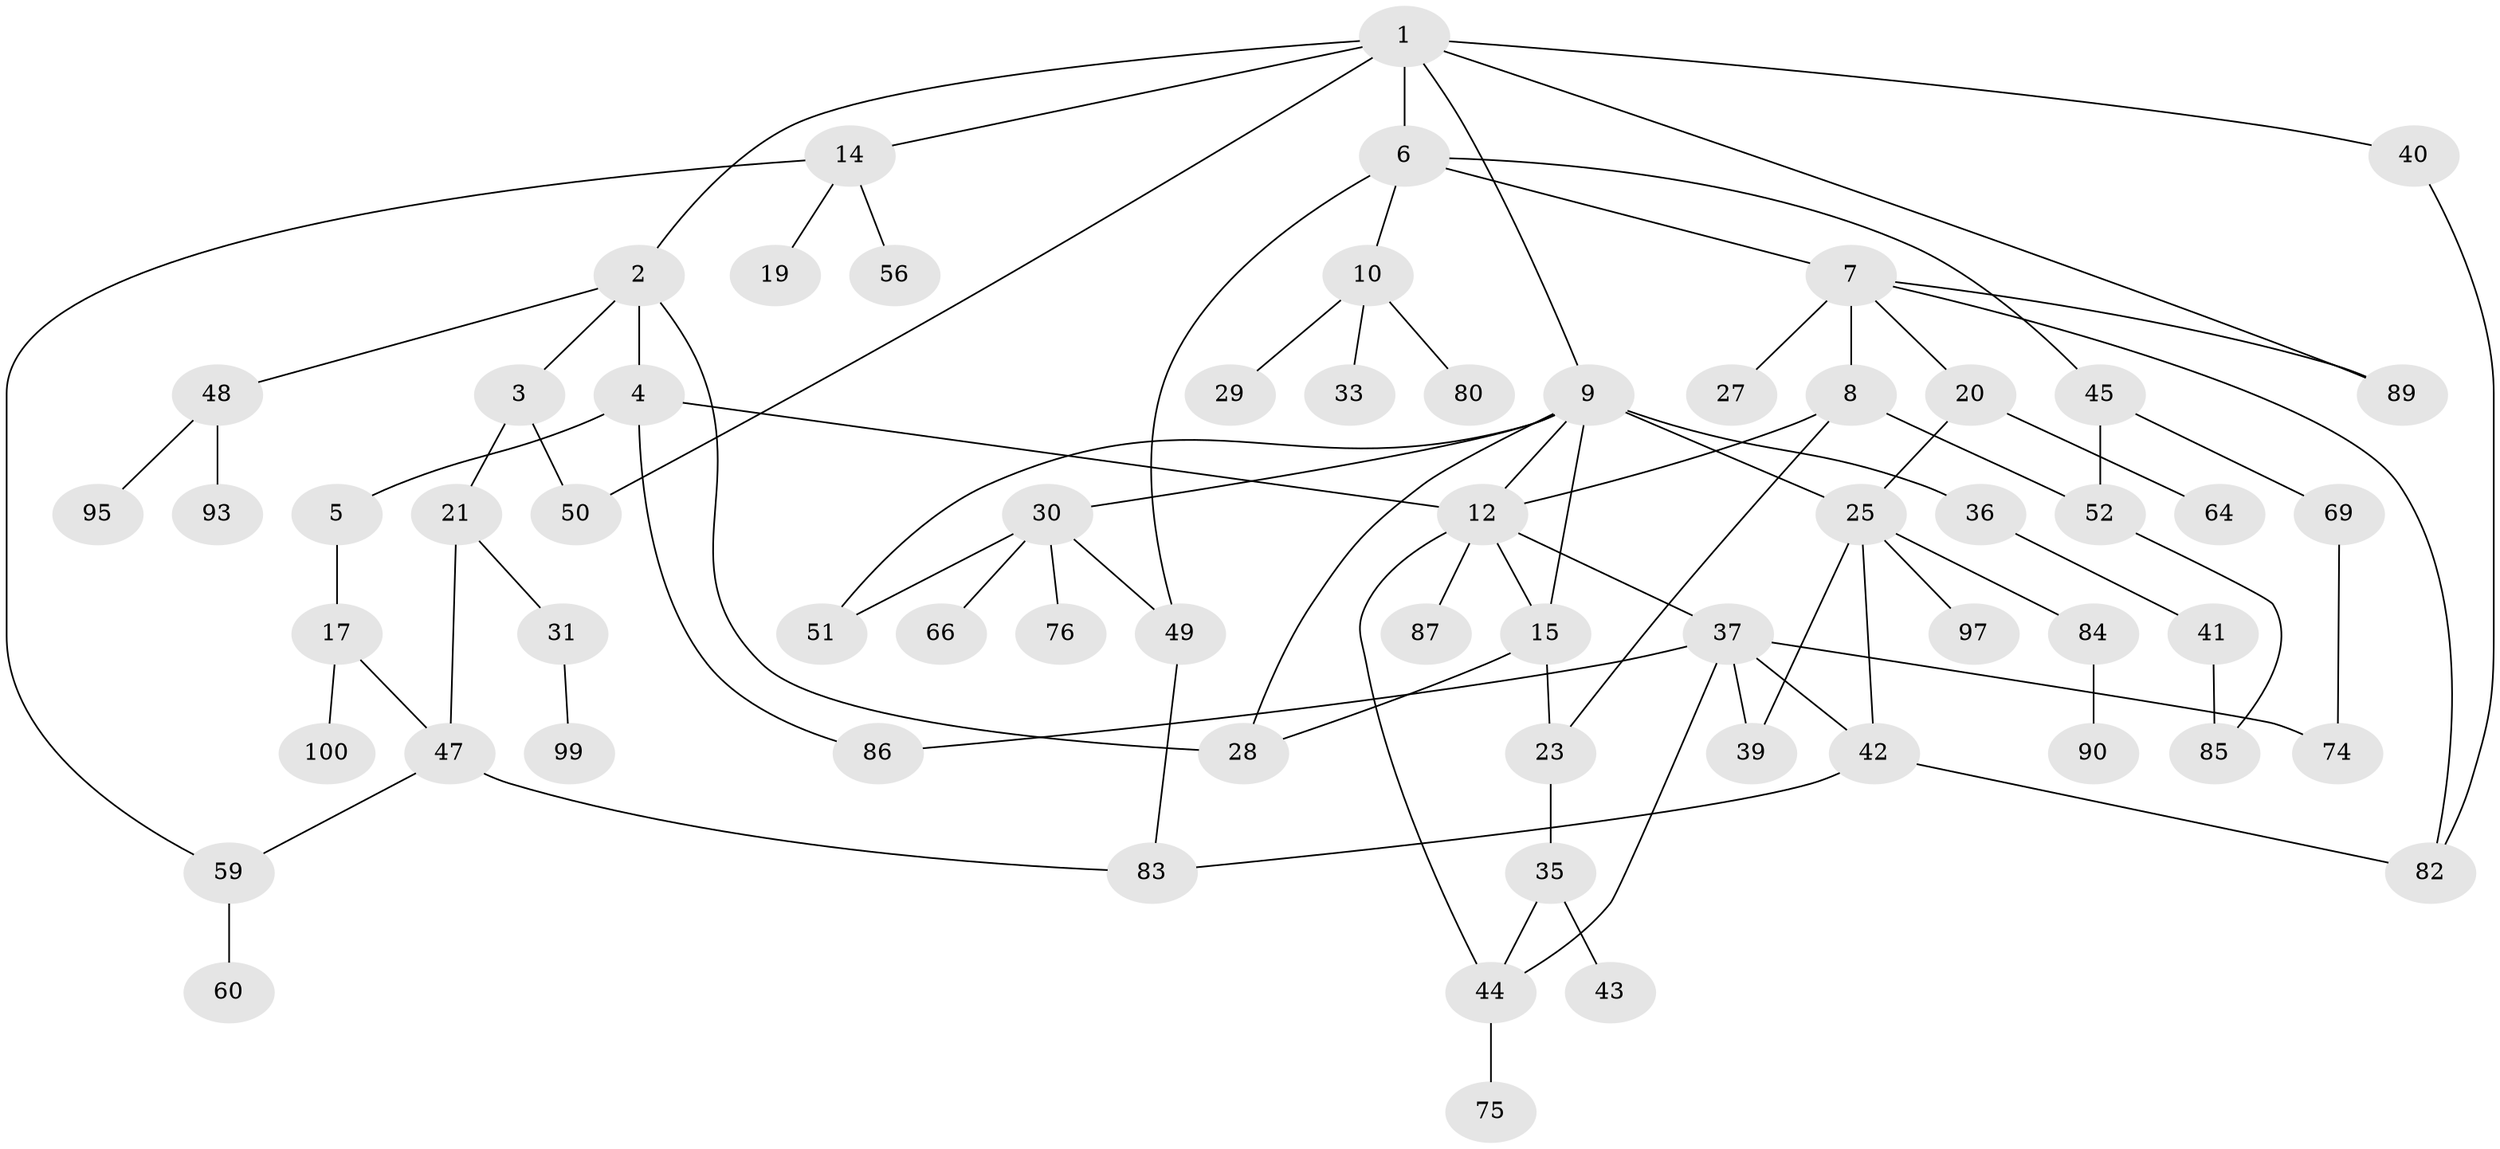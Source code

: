 // original degree distribution, {5: 0.09, 3: 0.2, 4: 0.13, 6: 0.02, 2: 0.25, 1: 0.31}
// Generated by graph-tools (version 1.1) at 2025/11/02/21/25 10:11:06]
// undirected, 64 vertices, 88 edges
graph export_dot {
graph [start="1"]
  node [color=gray90,style=filled];
  1 [super="+13"];
  2 [super="+18"];
  3;
  4 [super="+32"];
  5 [super="+34"];
  6;
  7 [super="+73"];
  8 [super="+38"];
  9 [super="+11"];
  10 [super="+96"];
  12 [super="+22"];
  14 [super="+16"];
  15 [super="+77"];
  17 [super="+26"];
  19;
  20;
  21 [super="+81"];
  23 [super="+24"];
  25 [super="+57"];
  27;
  28 [super="+68"];
  29;
  30 [super="+65"];
  31 [super="+72"];
  33;
  35 [super="+70"];
  36;
  37 [super="+46"];
  39 [super="+55"];
  40;
  41 [super="+88"];
  42 [super="+63"];
  43;
  44 [super="+58"];
  45 [super="+62"];
  47 [super="+67"];
  48 [super="+61"];
  49 [super="+71"];
  50 [super="+53"];
  51 [super="+79"];
  52 [super="+54"];
  56;
  59;
  60;
  64 [super="+78"];
  66;
  69 [super="+92"];
  74;
  75;
  76;
  80;
  82 [super="+94"];
  83 [super="+98"];
  84 [super="+91"];
  85;
  86;
  87;
  89;
  90;
  93;
  95;
  97;
  99;
  100;
  1 -- 2;
  1 -- 6;
  1 -- 9;
  1 -- 14;
  1 -- 40;
  1 -- 50;
  1 -- 89;
  2 -- 3;
  2 -- 4;
  2 -- 28;
  2 -- 48;
  3 -- 21;
  3 -- 50;
  4 -- 5;
  4 -- 86;
  4 -- 12;
  5 -- 17;
  6 -- 7;
  6 -- 10;
  6 -- 45;
  6 -- 49;
  7 -- 8 [weight=2];
  7 -- 20;
  7 -- 27;
  7 -- 89;
  7 -- 82;
  8 -- 23;
  8 -- 12;
  8 -- 52;
  9 -- 51;
  9 -- 36;
  9 -- 12;
  9 -- 30;
  9 -- 15;
  9 -- 25;
  9 -- 28;
  10 -- 29;
  10 -- 33;
  10 -- 80;
  12 -- 37;
  12 -- 87;
  12 -- 44;
  12 -- 15;
  14 -- 56;
  14 -- 19;
  14 -- 59;
  15 -- 28;
  15 -- 23;
  17 -- 47;
  17 -- 100;
  20 -- 25;
  20 -- 64;
  21 -- 31;
  21 -- 47;
  23 -- 35;
  25 -- 42;
  25 -- 84;
  25 -- 39;
  25 -- 97;
  30 -- 66;
  30 -- 51;
  30 -- 49;
  30 -- 76;
  31 -- 99;
  35 -- 43;
  35 -- 44;
  36 -- 41;
  37 -- 39;
  37 -- 44;
  37 -- 42;
  37 -- 74;
  37 -- 86;
  40 -- 82;
  41 -- 85;
  42 -- 83;
  42 -- 82;
  44 -- 75;
  45 -- 52;
  45 -- 69;
  47 -- 59;
  47 -- 83;
  48 -- 93;
  48 -- 95;
  49 -- 83;
  52 -- 85;
  59 -- 60;
  69 -- 74;
  84 -- 90;
}
